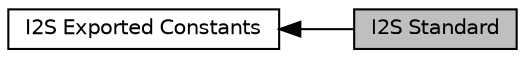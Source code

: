 digraph "I2S Standard"
{
  edge [fontname="Helvetica",fontsize="10",labelfontname="Helvetica",labelfontsize="10"];
  node [fontname="Helvetica",fontsize="10",shape=record];
  rankdir=LR;
  Node1 [label="I2S Exported Constants",height=0.2,width=0.4,color="black", fillcolor="white", style="filled",URL="$group___i2_s___exported___constants.html"];
  Node0 [label="I2S Standard",height=0.2,width=0.4,color="black", fillcolor="grey75", style="filled", fontcolor="black"];
  Node1->Node0 [shape=plaintext, dir="back", style="solid"];
}
